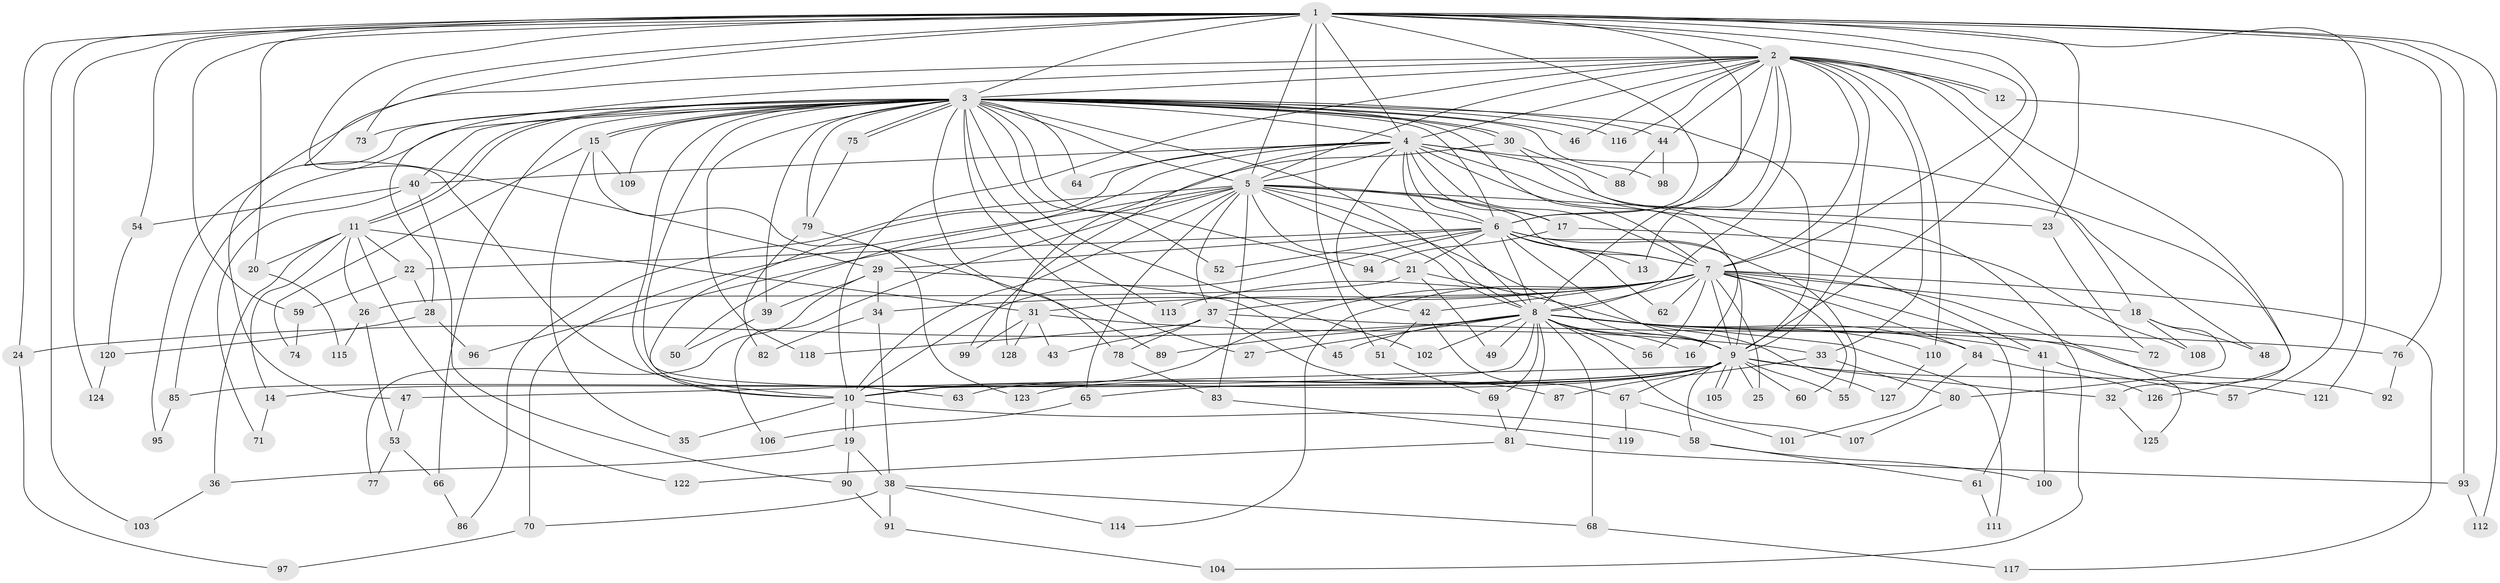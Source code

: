 // coarse degree distribution, {28: 0.0196078431372549, 2: 0.5098039215686274, 4: 0.11764705882352941, 1: 0.17647058823529413, 3: 0.058823529411764705, 11: 0.0196078431372549, 12: 0.0196078431372549, 5: 0.0196078431372549, 10: 0.0196078431372549, 29: 0.0196078431372549, 9: 0.0196078431372549}
// Generated by graph-tools (version 1.1) at 2025/48/03/04/25 21:48:54]
// undirected, 128 vertices, 281 edges
graph export_dot {
graph [start="1"]
  node [color=gray90,style=filled];
  1;
  2;
  3;
  4;
  5;
  6;
  7;
  8;
  9;
  10;
  11;
  12;
  13;
  14;
  15;
  16;
  17;
  18;
  19;
  20;
  21;
  22;
  23;
  24;
  25;
  26;
  27;
  28;
  29;
  30;
  31;
  32;
  33;
  34;
  35;
  36;
  37;
  38;
  39;
  40;
  41;
  42;
  43;
  44;
  45;
  46;
  47;
  48;
  49;
  50;
  51;
  52;
  53;
  54;
  55;
  56;
  57;
  58;
  59;
  60;
  61;
  62;
  63;
  64;
  65;
  66;
  67;
  68;
  69;
  70;
  71;
  72;
  73;
  74;
  75;
  76;
  77;
  78;
  79;
  80;
  81;
  82;
  83;
  84;
  85;
  86;
  87;
  88;
  89;
  90;
  91;
  92;
  93;
  94;
  95;
  96;
  97;
  98;
  99;
  100;
  101;
  102;
  103;
  104;
  105;
  106;
  107;
  108;
  109;
  110;
  111;
  112;
  113;
  114;
  115;
  116;
  117;
  118;
  119;
  120;
  121;
  122;
  123;
  124;
  125;
  126;
  127;
  128;
  1 -- 2;
  1 -- 3;
  1 -- 4;
  1 -- 5;
  1 -- 6;
  1 -- 7;
  1 -- 8;
  1 -- 9;
  1 -- 10;
  1 -- 20;
  1 -- 23;
  1 -- 24;
  1 -- 29;
  1 -- 51;
  1 -- 54;
  1 -- 59;
  1 -- 73;
  1 -- 76;
  1 -- 93;
  1 -- 103;
  1 -- 112;
  1 -- 121;
  1 -- 124;
  2 -- 3;
  2 -- 4;
  2 -- 5;
  2 -- 6;
  2 -- 7;
  2 -- 8;
  2 -- 9;
  2 -- 10;
  2 -- 12;
  2 -- 12;
  2 -- 13;
  2 -- 18;
  2 -- 28;
  2 -- 32;
  2 -- 33;
  2 -- 44;
  2 -- 46;
  2 -- 47;
  2 -- 110;
  2 -- 116;
  3 -- 4;
  3 -- 5;
  3 -- 6;
  3 -- 7;
  3 -- 8;
  3 -- 9;
  3 -- 10;
  3 -- 11;
  3 -- 11;
  3 -- 15;
  3 -- 15;
  3 -- 27;
  3 -- 30;
  3 -- 30;
  3 -- 39;
  3 -- 40;
  3 -- 44;
  3 -- 46;
  3 -- 52;
  3 -- 63;
  3 -- 64;
  3 -- 66;
  3 -- 73;
  3 -- 75;
  3 -- 75;
  3 -- 78;
  3 -- 79;
  3 -- 85;
  3 -- 94;
  3 -- 95;
  3 -- 98;
  3 -- 102;
  3 -- 109;
  3 -- 113;
  3 -- 116;
  3 -- 118;
  4 -- 5;
  4 -- 6;
  4 -- 7;
  4 -- 8;
  4 -- 9;
  4 -- 10;
  4 -- 17;
  4 -- 40;
  4 -- 42;
  4 -- 48;
  4 -- 50;
  4 -- 64;
  4 -- 104;
  4 -- 126;
  4 -- 128;
  5 -- 6;
  5 -- 7;
  5 -- 8;
  5 -- 9;
  5 -- 10;
  5 -- 17;
  5 -- 21;
  5 -- 23;
  5 -- 37;
  5 -- 65;
  5 -- 70;
  5 -- 83;
  5 -- 86;
  5 -- 96;
  5 -- 106;
  6 -- 7;
  6 -- 8;
  6 -- 9;
  6 -- 10;
  6 -- 13;
  6 -- 16;
  6 -- 21;
  6 -- 22;
  6 -- 29;
  6 -- 52;
  6 -- 55;
  6 -- 62;
  7 -- 8;
  7 -- 9;
  7 -- 10;
  7 -- 18;
  7 -- 25;
  7 -- 31;
  7 -- 34;
  7 -- 37;
  7 -- 42;
  7 -- 56;
  7 -- 60;
  7 -- 61;
  7 -- 62;
  7 -- 84;
  7 -- 113;
  7 -- 114;
  7 -- 117;
  7 -- 125;
  8 -- 9;
  8 -- 10;
  8 -- 16;
  8 -- 24;
  8 -- 27;
  8 -- 41;
  8 -- 45;
  8 -- 49;
  8 -- 56;
  8 -- 68;
  8 -- 69;
  8 -- 72;
  8 -- 81;
  8 -- 84;
  8 -- 89;
  8 -- 92;
  8 -- 102;
  8 -- 107;
  8 -- 110;
  8 -- 111;
  9 -- 10;
  9 -- 14;
  9 -- 25;
  9 -- 32;
  9 -- 47;
  9 -- 55;
  9 -- 58;
  9 -- 60;
  9 -- 63;
  9 -- 65;
  9 -- 67;
  9 -- 85;
  9 -- 105;
  9 -- 105;
  9 -- 121;
  9 -- 123;
  10 -- 19;
  10 -- 19;
  10 -- 35;
  10 -- 58;
  11 -- 14;
  11 -- 20;
  11 -- 22;
  11 -- 26;
  11 -- 31;
  11 -- 36;
  11 -- 122;
  12 -- 57;
  14 -- 71;
  15 -- 35;
  15 -- 74;
  15 -- 109;
  15 -- 123;
  17 -- 94;
  17 -- 108;
  18 -- 48;
  18 -- 80;
  18 -- 108;
  19 -- 36;
  19 -- 38;
  19 -- 90;
  20 -- 115;
  21 -- 26;
  21 -- 49;
  21 -- 127;
  22 -- 28;
  22 -- 59;
  23 -- 72;
  24 -- 97;
  26 -- 53;
  26 -- 115;
  28 -- 96;
  28 -- 120;
  29 -- 34;
  29 -- 39;
  29 -- 45;
  29 -- 77;
  30 -- 41;
  30 -- 88;
  30 -- 99;
  31 -- 33;
  31 -- 43;
  31 -- 99;
  31 -- 128;
  32 -- 125;
  33 -- 80;
  33 -- 87;
  34 -- 38;
  34 -- 82;
  36 -- 103;
  37 -- 43;
  37 -- 76;
  37 -- 78;
  37 -- 87;
  37 -- 118;
  38 -- 68;
  38 -- 70;
  38 -- 91;
  38 -- 114;
  39 -- 50;
  40 -- 54;
  40 -- 71;
  40 -- 90;
  41 -- 57;
  41 -- 100;
  42 -- 51;
  42 -- 67;
  44 -- 88;
  44 -- 98;
  47 -- 53;
  51 -- 69;
  53 -- 66;
  53 -- 77;
  54 -- 120;
  58 -- 61;
  58 -- 100;
  59 -- 74;
  61 -- 111;
  65 -- 106;
  66 -- 86;
  67 -- 101;
  67 -- 119;
  68 -- 117;
  69 -- 81;
  70 -- 97;
  75 -- 79;
  76 -- 92;
  78 -- 83;
  79 -- 82;
  79 -- 89;
  80 -- 107;
  81 -- 93;
  81 -- 122;
  83 -- 119;
  84 -- 101;
  84 -- 126;
  85 -- 95;
  90 -- 91;
  91 -- 104;
  93 -- 112;
  110 -- 127;
  120 -- 124;
}
